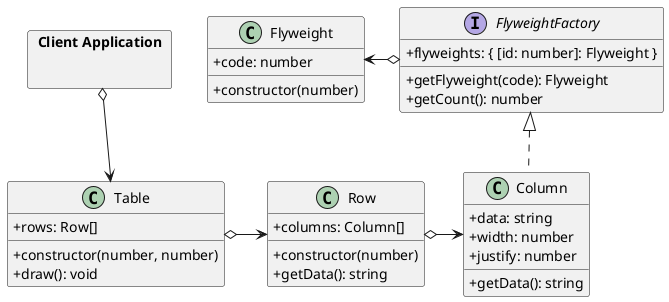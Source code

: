 @startuml

skinparam PackageStyle rectangle
skinparam ClassAttributeIconSize 0

package "Client Application" as ClientApplication {}

class Table {
    + rows: Row[]
    + constructor(number, number)
    + draw(): void
}

ClientApplication o--> Table

class Flyweight {
    + code: number
    + constructor(number)
}

ClientApplication -[hidden]right- Flyweight

Flyweight <-right-o FlyweightFactory

class Row {
    + columns: Column[]
    + constructor(number)
    + getData(): string
}

Table o-right-> Row

interface FlyweightFactory {
    + flyweights: { [id: number]: Flyweight }
    + getFlyweight(code): Flyweight
    + getCount(): number
}

class Column {
    + data: string
    + width: number
    + justify: number

    + getData(): string
}

FlyweightFactory <|-[dashed]- Column
Row o-right-> Column
